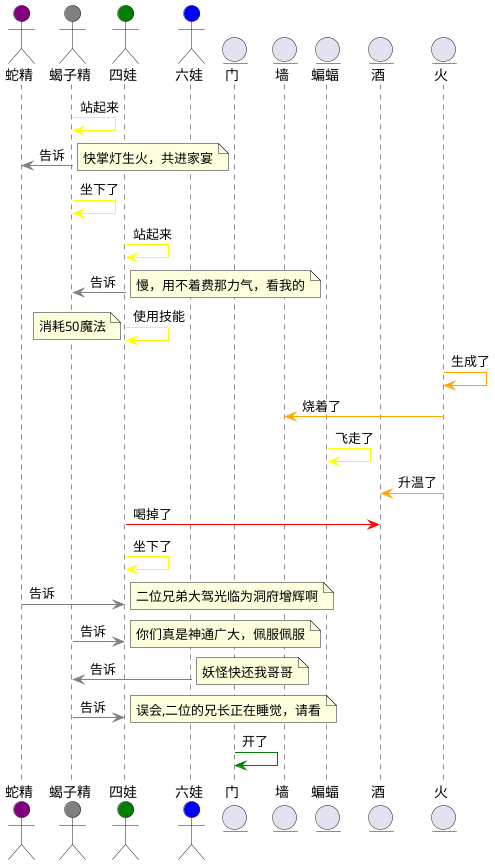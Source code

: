 @startuml
actor 蛇精 as snake #Purple
actor 蝎子精 as scorpion #Grey
actor 四娃 as boy1 #Green
actor 六娃 as boy2 #Blue
entity 门 as door
entity 墙 as wall
entity 蝙蝠 as bat
entity 酒 as wine
entity 火 as fire

scorpion -[#Yellow]> scorpion : 站起来
scorpion -[#Grey]> snake : 告诉
note right
    快掌灯生火，共进家宴
end note

scorpion -[#Yellow]> scorpion : 坐下了

boy1 -[#Yellow]> boy1 : 站起来
boy1 -[#Grey]> scorpion : 告诉
note right
慢，用不着费那力气，看我的
end note

boy1 -[#Yellow]> boy1 : 使用技能
note left: 消耗50魔法

fire -[#Orange]> fire : 生成了

fire -[#Orange]> wall : 烧着了

bat -[#Yellow]> bat : 飞走了

fire -[#Orange]> wine : 升温了

boy1 -[#Red]> wine : 喝掉了

boy1 -[#Yellow]> boy1 : 坐下了

snake -[#Grey]> boy1 : 告诉
note right: 二位兄弟大驾光临为洞府增辉啊

scorpion -[#Grey]> boy1: 告诉
note right: 你们真是神通广大，佩服佩服

boy2 -[#Grey]> scorpion : 告诉
note right: 妖怪快还我哥哥

scorpion -[#Grey]> boy1: 告诉
note right: 误会,二位的兄长正在睡觉，请看

door -[#Green]> door : 开了
@enduml